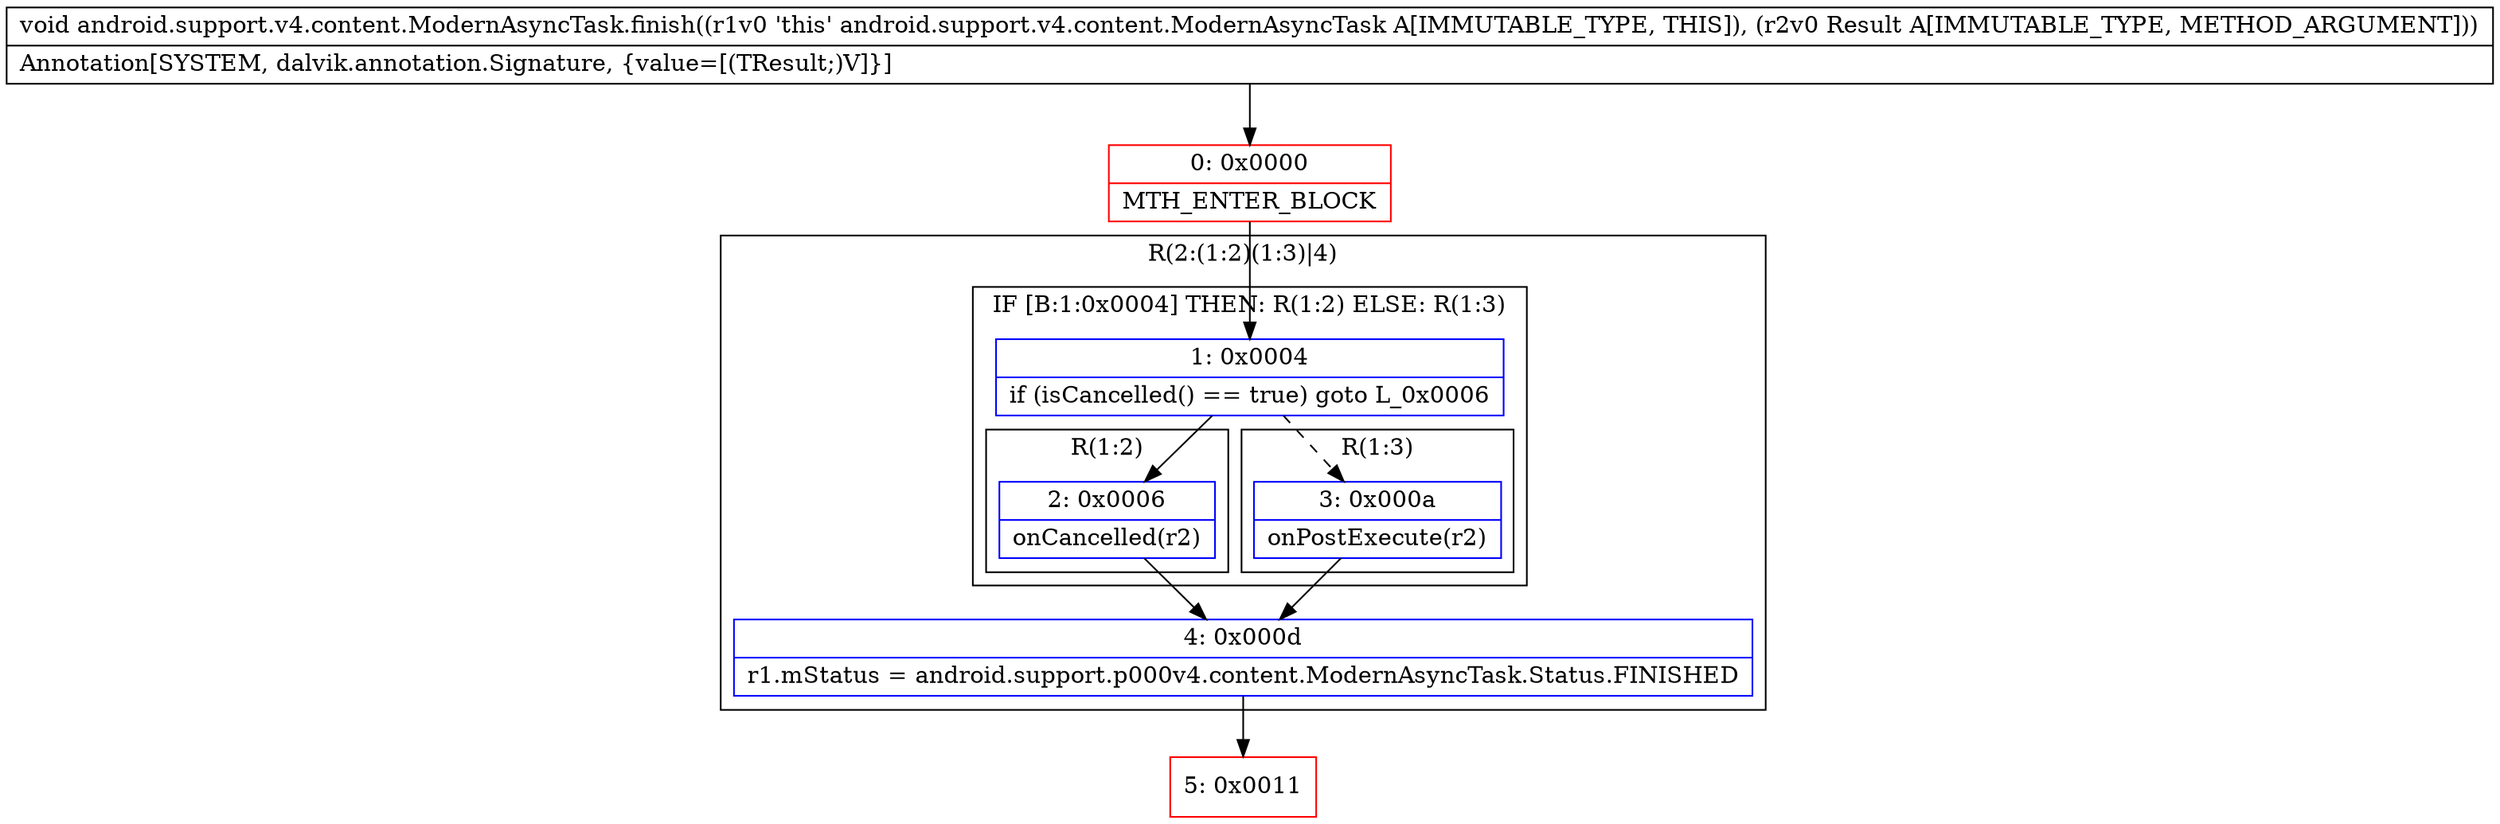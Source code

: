 digraph "CFG forandroid.support.v4.content.ModernAsyncTask.finish(Ljava\/lang\/Object;)V" {
subgraph cluster_Region_46849243 {
label = "R(2:(1:2)(1:3)|4)";
node [shape=record,color=blue];
subgraph cluster_IfRegion_1843992001 {
label = "IF [B:1:0x0004] THEN: R(1:2) ELSE: R(1:3)";
node [shape=record,color=blue];
Node_1 [shape=record,label="{1\:\ 0x0004|if (isCancelled() == true) goto L_0x0006\l}"];
subgraph cluster_Region_1232405874 {
label = "R(1:2)";
node [shape=record,color=blue];
Node_2 [shape=record,label="{2\:\ 0x0006|onCancelled(r2)\l}"];
}
subgraph cluster_Region_2123245015 {
label = "R(1:3)";
node [shape=record,color=blue];
Node_3 [shape=record,label="{3\:\ 0x000a|onPostExecute(r2)\l}"];
}
}
Node_4 [shape=record,label="{4\:\ 0x000d|r1.mStatus = android.support.p000v4.content.ModernAsyncTask.Status.FINISHED\l}"];
}
Node_0 [shape=record,color=red,label="{0\:\ 0x0000|MTH_ENTER_BLOCK\l}"];
Node_5 [shape=record,color=red,label="{5\:\ 0x0011}"];
MethodNode[shape=record,label="{void android.support.v4.content.ModernAsyncTask.finish((r1v0 'this' android.support.v4.content.ModernAsyncTask A[IMMUTABLE_TYPE, THIS]), (r2v0 Result A[IMMUTABLE_TYPE, METHOD_ARGUMENT]))  | Annotation[SYSTEM, dalvik.annotation.Signature, \{value=[(TResult;)V]\}]\l}"];
MethodNode -> Node_0;
Node_1 -> Node_2;
Node_1 -> Node_3[style=dashed];
Node_2 -> Node_4;
Node_3 -> Node_4;
Node_4 -> Node_5;
Node_0 -> Node_1;
}

